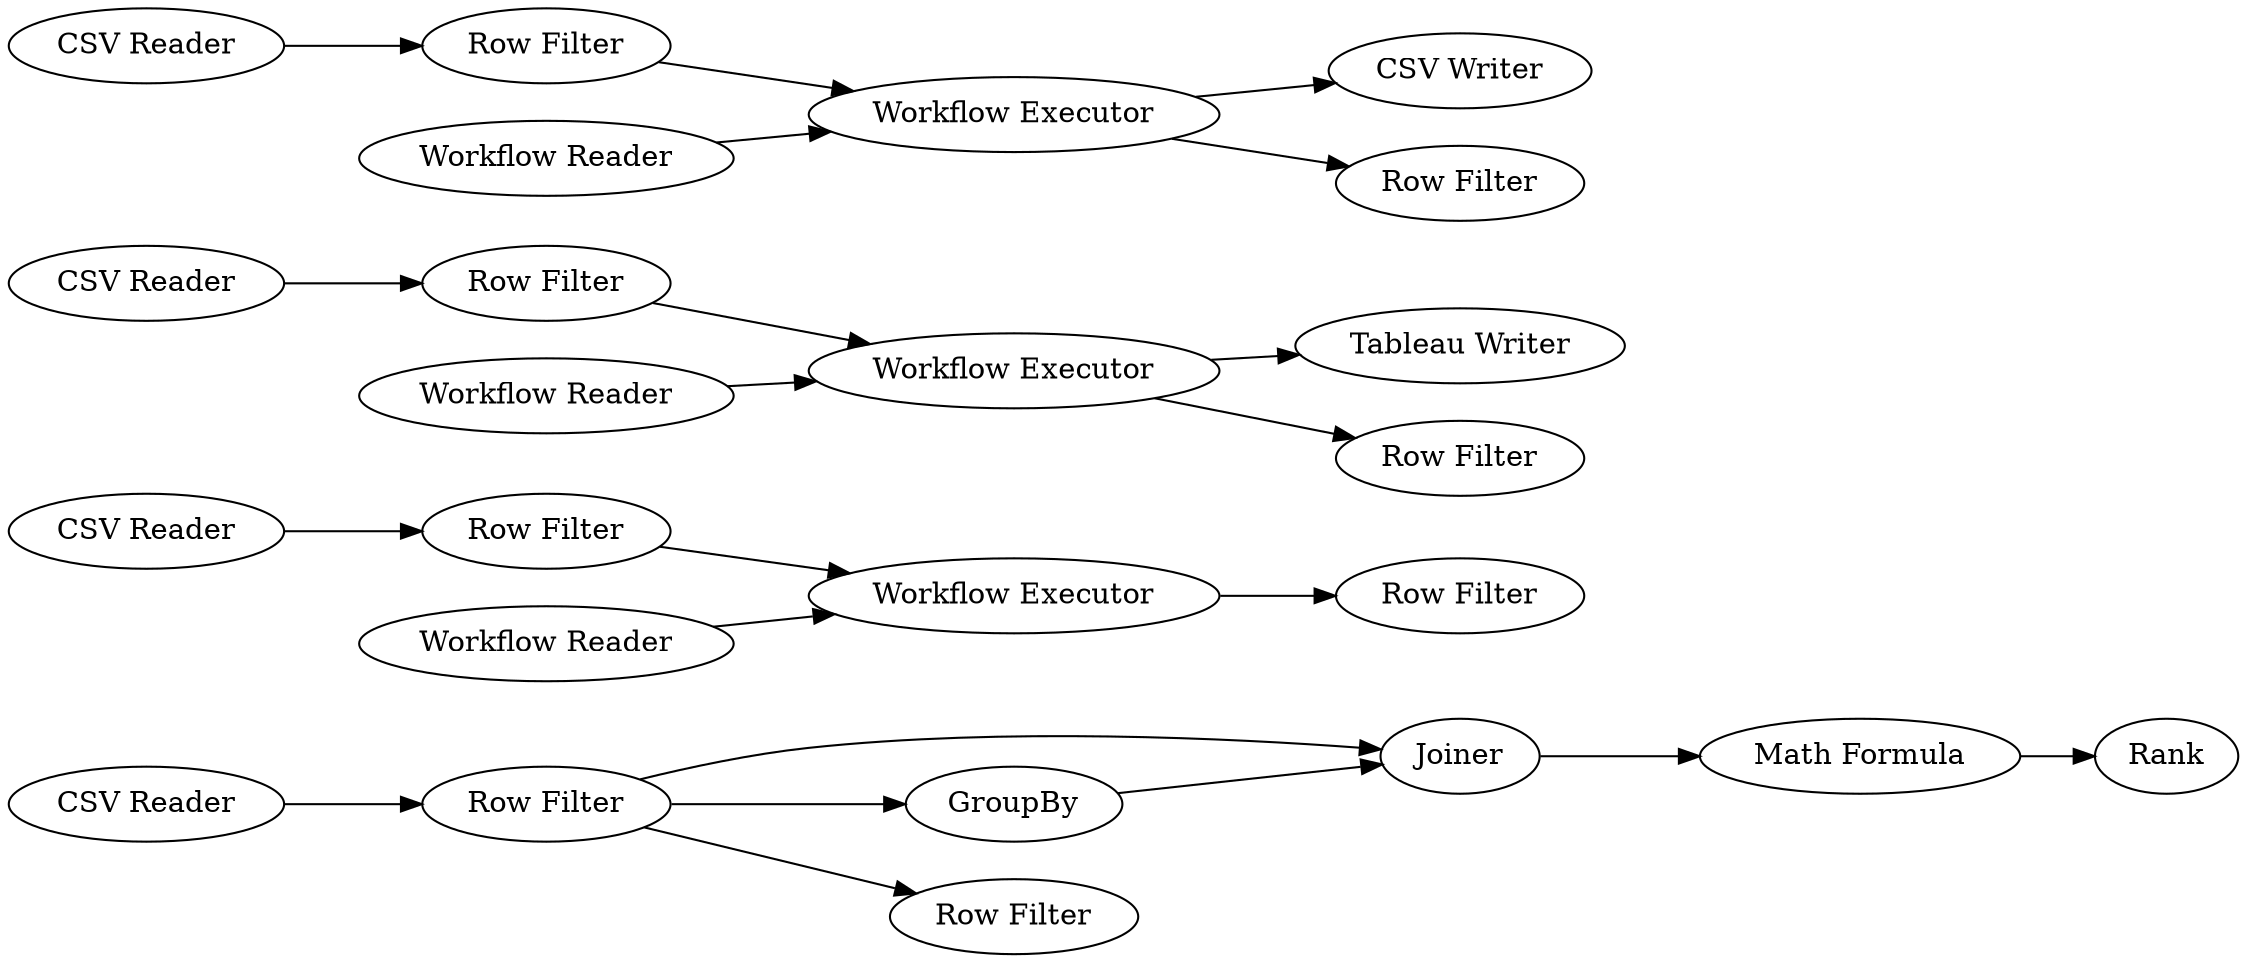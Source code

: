 digraph {
	1484 -> 1485
	1463 -> 1480
	1484 -> 1483
	1469 -> 1471
	1480 -> 1462
	2 -> 1478
	1472 -> 1481
	1471 -> 1472
	1477 -> 1484
	1483 -> 1485
	1486 -> 1487
	3 -> 1482
	1462 -> 1465
	1470 -> 1472
	1472 -> 1468
	1485 -> 1486
	3 -> 4
	1478 -> 3
	1484 -> 1488
	1466 -> 1462
	1 -> 3
	1463 [label="CSV Reader"]
	1485 [label=Joiner]
	1482 [label="CSV Writer"]
	1472 [label="Workflow Executor"]
	1468 [label="Row Filter"]
	3 [label="Workflow Executor"]
	1469 [label="CSV Reader"]
	1470 [label="Workflow Reader"]
	1488 [label="Row Filter"]
	1478 [label="Row Filter"]
	1481 [label="Tableau Writer"]
	1471 [label="Row Filter"]
	1 [label="Workflow Reader"]
	1462 [label="Workflow Executor"]
	1486 [label="Math Formula"]
	4 [label="Row Filter"]
	1477 [label="CSV Reader"]
	1487 [label=Rank]
	1465 [label="Row Filter"]
	1484 [label="Row Filter"]
	1480 [label="Row Filter"]
	1466 [label="Workflow Reader"]
	1483 [label=GroupBy]
	2 [label="CSV Reader"]
	rankdir=LR
}
